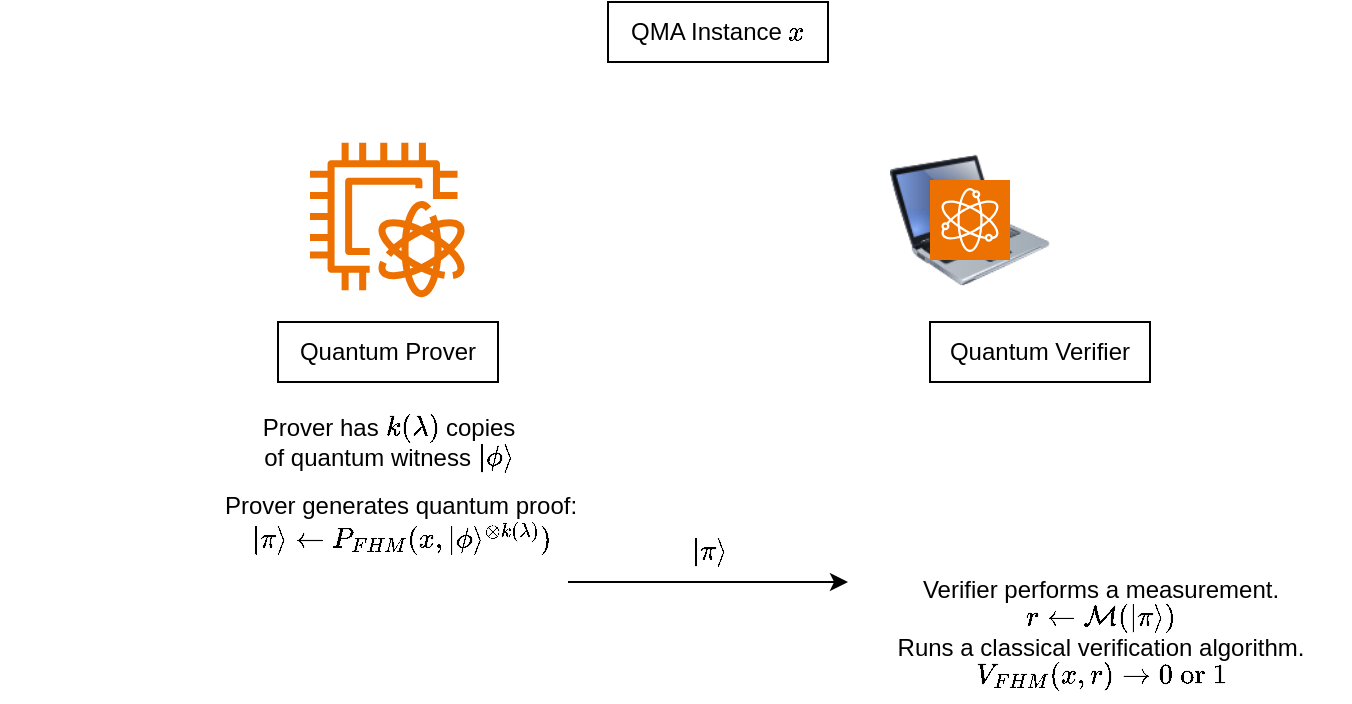 <mxfile version="22.1.8" type="github">
  <diagram name="Page-1" id="ybyI89d_vfAarFNE_Ysy">
    <mxGraphModel dx="794" dy="521" grid="1" gridSize="10" guides="1" tooltips="1" connect="1" arrows="1" fold="1" page="1" pageScale="1" pageWidth="850" pageHeight="1100" math="1" shadow="0">
      <root>
        <mxCell id="0" />
        <mxCell id="1" parent="0" />
        <mxCell id="FEvJGLDOdFFsf4CtZjkJ-2" value="Quantum Verifier" style="rounded=0;whiteSpace=wrap;html=1;" vertex="1" parent="1">
          <mxGeometry x="490" y="310" width="110" height="30" as="geometry" />
        </mxCell>
        <mxCell id="FEvJGLDOdFFsf4CtZjkJ-3" value="" style="image;html=1;image=img/lib/clip_art/computers/Laptop_128x128.png" vertex="1" parent="1">
          <mxGeometry x="470" y="219" width="80" height="80" as="geometry" />
        </mxCell>
        <mxCell id="FEvJGLDOdFFsf4CtZjkJ-4" value="" style="sketch=0;outlineConnect=0;fontColor=#232F3E;gradientColor=none;fillColor=#ED7100;strokeColor=none;dashed=0;verticalLabelPosition=bottom;verticalAlign=top;align=center;html=1;fontSize=12;fontStyle=0;aspect=fixed;pointerEvents=1;shape=mxgraph.aws4.braket_qpu;" vertex="1" parent="1">
          <mxGeometry x="180" y="220" width="78" height="78" as="geometry" />
        </mxCell>
        <mxCell id="FEvJGLDOdFFsf4CtZjkJ-5" value="Quantum Prover" style="rounded=0;whiteSpace=wrap;html=1;" vertex="1" parent="1">
          <mxGeometry x="164" y="310" width="110" height="30" as="geometry" />
        </mxCell>
        <mxCell id="FEvJGLDOdFFsf4CtZjkJ-6" value="" style="endArrow=classic;html=1;rounded=0;" edge="1" parent="1">
          <mxGeometry width="50" height="50" relative="1" as="geometry">
            <mxPoint x="309" y="440" as="sourcePoint" />
            <mxPoint x="449" y="440" as="targetPoint" />
          </mxGeometry>
        </mxCell>
        <mxCell id="FEvJGLDOdFFsf4CtZjkJ-10" value="QMA Instance \( x \)" style="rounded=0;whiteSpace=wrap;html=1;" vertex="1" parent="1">
          <mxGeometry x="329" y="150" width="110" height="30" as="geometry" />
        </mxCell>
        <mxCell id="FEvJGLDOdFFsf4CtZjkJ-12" value="" style="shape=image;verticalLabelPosition=bottom;labelBackgroundColor=default;verticalAlign=top;aspect=fixed;imageAspect=0;image=https://i.pinimg.com/736x/b7/5a/41/b75a41b1f2136e999c46efbb216abb72.jpg;" vertex="1" parent="1">
          <mxGeometry x="550" y="202.5" width="107.82" height="95.5" as="geometry" />
        </mxCell>
        <mxCell id="FEvJGLDOdFFsf4CtZjkJ-13" value="" style="sketch=0;points=[[0,0,0],[0.25,0,0],[0.5,0,0],[0.75,0,0],[1,0,0],[0,1,0],[0.25,1,0],[0.5,1,0],[0.75,1,0],[1,1,0],[0,0.25,0],[0,0.5,0],[0,0.75,0],[1,0.25,0],[1,0.5,0],[1,0.75,0]];outlineConnect=0;fontColor=#232F3E;fillColor=#ED7100;strokeColor=#ffffff;dashed=0;verticalLabelPosition=bottom;verticalAlign=top;align=center;html=1;fontSize=12;fontStyle=0;aspect=fixed;shape=mxgraph.aws4.resourceIcon;resIcon=mxgraph.aws4.quantum_technologies;" vertex="1" parent="1">
          <mxGeometry x="490" y="239" width="40" height="40" as="geometry" />
        </mxCell>
        <mxCell id="FEvJGLDOdFFsf4CtZjkJ-14" value="Prover has \( k(\lambda) \) copies&lt;br&gt;of quantum witness&amp;nbsp;\(|\phi \rangle \)" style="text;html=1;align=center;verticalAlign=middle;resizable=0;points=[];autosize=1;strokeColor=none;fillColor=none;" vertex="1" parent="1">
          <mxGeometry x="114" y="350" width="210" height="40" as="geometry" />
        </mxCell>
        <mxCell id="FEvJGLDOdFFsf4CtZjkJ-15" value="Prover generates quantum proof:&lt;br&gt;\( |\pi\rangle \leftarrow P_{FHM}(x, |\phi\rangle^{\otimes k(\lambda)}) \)" style="text;html=1;align=center;verticalAlign=middle;resizable=0;points=[];autosize=1;strokeColor=none;fillColor=none;" vertex="1" parent="1">
          <mxGeometry x="25" y="390" width="400" height="40" as="geometry" />
        </mxCell>
        <mxCell id="FEvJGLDOdFFsf4CtZjkJ-17" value="\( |\pi \rangle\)" style="text;html=1;align=center;verticalAlign=middle;resizable=0;points=[];autosize=1;strokeColor=none;fillColor=none;" vertex="1" parent="1">
          <mxGeometry x="329" y="410" width="100" height="30" as="geometry" />
        </mxCell>
        <mxCell id="FEvJGLDOdFFsf4CtZjkJ-18" value="Verifier performs a measurement.&lt;br&gt;\( r \leftarrow \mathcal{M}(|\pi\rangle)\)&lt;br&gt;Runs a classical verification algorithm.&lt;br&gt;\( V_{FHM}(x, r) \rightarrow 0 \text{ or } 1\)" style="text;html=1;align=center;verticalAlign=middle;resizable=0;points=[];autosize=1;strokeColor=none;fillColor=none;" vertex="1" parent="1">
          <mxGeometry x="450" y="430" width="250" height="70" as="geometry" />
        </mxCell>
      </root>
    </mxGraphModel>
  </diagram>
</mxfile>
